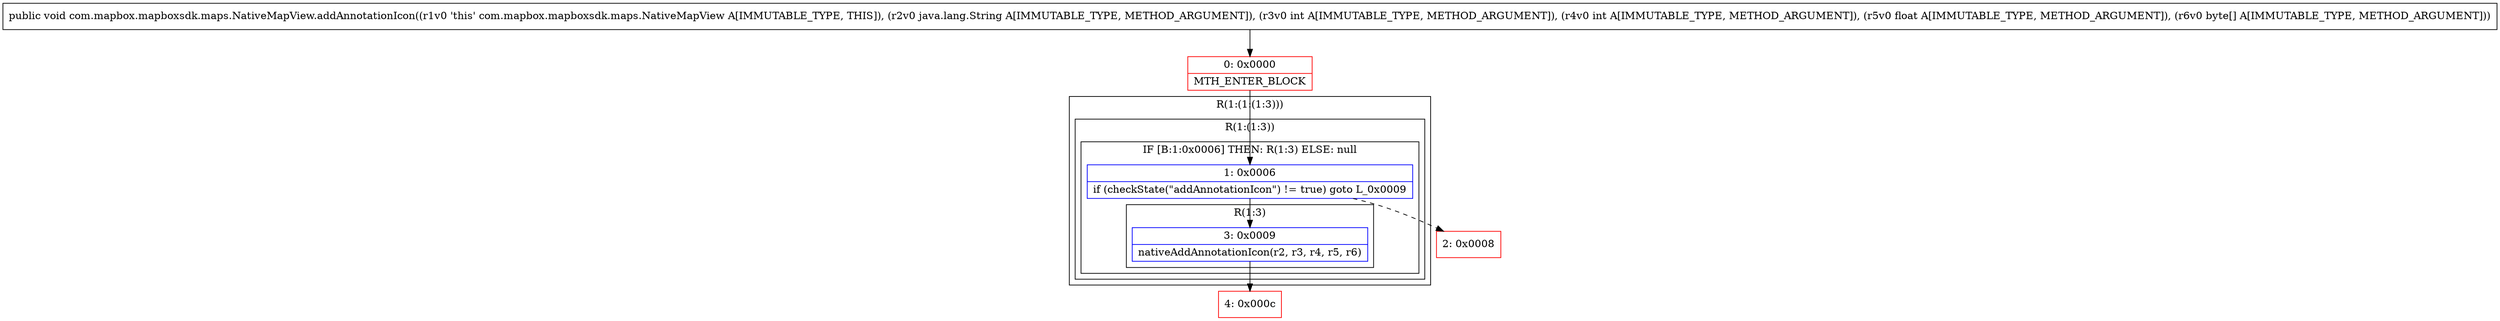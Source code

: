 digraph "CFG forcom.mapbox.mapboxsdk.maps.NativeMapView.addAnnotationIcon(Ljava\/lang\/String;IIF[B)V" {
subgraph cluster_Region_1223139203 {
label = "R(1:(1:(1:3)))";
node [shape=record,color=blue];
subgraph cluster_Region_1393117238 {
label = "R(1:(1:3))";
node [shape=record,color=blue];
subgraph cluster_IfRegion_662812960 {
label = "IF [B:1:0x0006] THEN: R(1:3) ELSE: null";
node [shape=record,color=blue];
Node_1 [shape=record,label="{1\:\ 0x0006|if (checkState(\"addAnnotationIcon\") != true) goto L_0x0009\l}"];
subgraph cluster_Region_1821922058 {
label = "R(1:3)";
node [shape=record,color=blue];
Node_3 [shape=record,label="{3\:\ 0x0009|nativeAddAnnotationIcon(r2, r3, r4, r5, r6)\l}"];
}
}
}
}
Node_0 [shape=record,color=red,label="{0\:\ 0x0000|MTH_ENTER_BLOCK\l}"];
Node_2 [shape=record,color=red,label="{2\:\ 0x0008}"];
Node_4 [shape=record,color=red,label="{4\:\ 0x000c}"];
MethodNode[shape=record,label="{public void com.mapbox.mapboxsdk.maps.NativeMapView.addAnnotationIcon((r1v0 'this' com.mapbox.mapboxsdk.maps.NativeMapView A[IMMUTABLE_TYPE, THIS]), (r2v0 java.lang.String A[IMMUTABLE_TYPE, METHOD_ARGUMENT]), (r3v0 int A[IMMUTABLE_TYPE, METHOD_ARGUMENT]), (r4v0 int A[IMMUTABLE_TYPE, METHOD_ARGUMENT]), (r5v0 float A[IMMUTABLE_TYPE, METHOD_ARGUMENT]), (r6v0 byte[] A[IMMUTABLE_TYPE, METHOD_ARGUMENT])) }"];
MethodNode -> Node_0;
Node_1 -> Node_2[style=dashed];
Node_1 -> Node_3;
Node_3 -> Node_4;
Node_0 -> Node_1;
}

